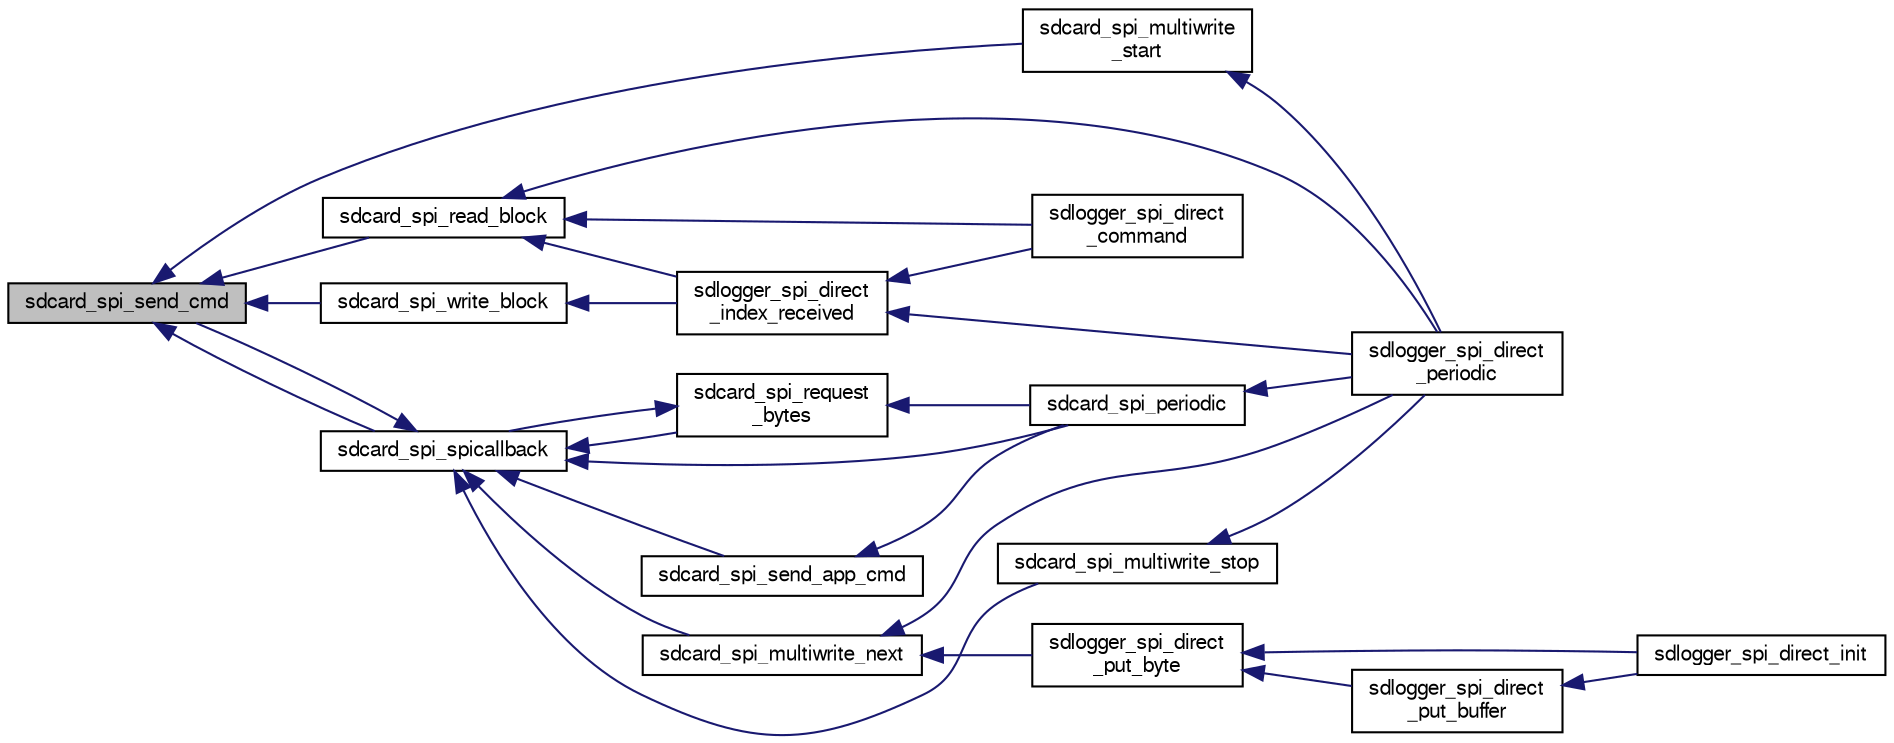 digraph "sdcard_spi_send_cmd"
{
  edge [fontname="FreeSans",fontsize="10",labelfontname="FreeSans",labelfontsize="10"];
  node [fontname="FreeSans",fontsize="10",shape=record];
  rankdir="LR";
  Node1 [label="sdcard_spi_send_cmd",height=0.2,width=0.4,color="black", fillcolor="grey75", style="filled", fontcolor="black"];
  Node1 -> Node2 [dir="back",color="midnightblue",fontsize="10",style="solid",fontname="FreeSans"];
  Node2 [label="sdcard_spi_multiwrite\l_start",height=0.2,width=0.4,color="black", fillcolor="white", style="filled",URL="$sdcard__spi_8h.html#a665b869e2b80339fa01af811af47247e",tooltip="Start writing multiple blocks of 512 bytes to the SDCard. "];
  Node2 -> Node3 [dir="back",color="midnightblue",fontsize="10",style="solid",fontname="FreeSans"];
  Node3 [label="sdlogger_spi_direct\l_periodic",height=0.2,width=0.4,color="black", fillcolor="white", style="filled",URL="$sdlogger__spi__direct_8h.html#ab4a462e9899f9283db5be8ab3a3da922",tooltip="sdlogger_spi_direct_periodic Periodic function called at module frequency "];
  Node1 -> Node4 [dir="back",color="midnightblue",fontsize="10",style="solid",fontname="FreeSans"];
  Node4 [label="sdcard_spi_read_block",height=0.2,width=0.4,color="black", fillcolor="white", style="filled",URL="$sdcard__spi_8h.html#ac0cacb24e7480f3ea6463131436c7d0e",tooltip="Read a single block (512 bytes) from the SDCard at a given address. "];
  Node4 -> Node3 [dir="back",color="midnightblue",fontsize="10",style="solid",fontname="FreeSans"];
  Node4 -> Node5 [dir="back",color="midnightblue",fontsize="10",style="solid",fontname="FreeSans"];
  Node5 [label="sdlogger_spi_direct\l_index_received",height=0.2,width=0.4,color="black", fillcolor="white", style="filled",URL="$sdlogger__spi__direct_8h.html#a229b523a75d655fdb55fac8e715a13c5",tooltip="sdlogger_spi_direct_index_received Callback from SD Card when block at index location is received..."];
  Node5 -> Node6 [dir="back",color="midnightblue",fontsize="10",style="solid",fontname="FreeSans"];
  Node6 [label="sdlogger_spi_direct\l_command",height=0.2,width=0.4,color="black", fillcolor="white", style="filled",URL="$sdlogger__spi__direct_8h.html#a2e3b354ac6d0e173e051be713c63c161"];
  Node5 -> Node3 [dir="back",color="midnightblue",fontsize="10",style="solid",fontname="FreeSans"];
  Node4 -> Node6 [dir="back",color="midnightblue",fontsize="10",style="solid",fontname="FreeSans"];
  Node1 -> Node7 [dir="back",color="midnightblue",fontsize="10",style="solid",fontname="FreeSans"];
  Node7 [label="sdcard_spi_spicallback",height=0.2,width=0.4,color="black", fillcolor="white", style="filled",URL="$sdcard__spi_8c.html#a64d90e0374b4ebb9c1c6b8fa95c9b73f",tooltip="Callback function for SPI transactions. "];
  Node7 -> Node8 [dir="back",color="midnightblue",fontsize="10",style="solid",fontname="FreeSans"];
  Node8 [label="sdcard_spi_periodic",height=0.2,width=0.4,color="black", fillcolor="white", style="filled",URL="$sdcard__spi_8h.html#ac8de8d3bf63d614011c58978acdb2f27",tooltip="Periodic function of the SDCard. "];
  Node8 -> Node3 [dir="back",color="midnightblue",fontsize="10",style="solid",fontname="FreeSans"];
  Node7 -> Node1 [dir="back",color="midnightblue",fontsize="10",style="solid",fontname="FreeSans"];
  Node7 -> Node9 [dir="back",color="midnightblue",fontsize="10",style="solid",fontname="FreeSans"];
  Node9 [label="sdcard_spi_send_app_cmd",height=0.2,width=0.4,color="black", fillcolor="white", style="filled",URL="$sdcard__spi_8c.html#a10438987e3a4d4847b39c37caafc5564",tooltip="Send a app-command to the SDCard. "];
  Node9 -> Node8 [dir="back",color="midnightblue",fontsize="10",style="solid",fontname="FreeSans"];
  Node7 -> Node10 [dir="back",color="midnightblue",fontsize="10",style="solid",fontname="FreeSans"];
  Node10 [label="sdcard_spi_request\l_bytes",height=0.2,width=0.4,color="black", fillcolor="white", style="filled",URL="$sdcard__spi_8c.html#ae08b33e43067b02ae28ed7f7fccf781d",tooltip="Request one or more bytes from the SDCard. "];
  Node10 -> Node8 [dir="back",color="midnightblue",fontsize="10",style="solid",fontname="FreeSans"];
  Node10 -> Node7 [dir="back",color="midnightblue",fontsize="10",style="solid",fontname="FreeSans"];
  Node7 -> Node11 [dir="back",color="midnightblue",fontsize="10",style="solid",fontname="FreeSans"];
  Node11 [label="sdcard_spi_multiwrite_next",height=0.2,width=0.4,color="black", fillcolor="white", style="filled",URL="$sdcard__spi_8h.html#a2993e6870ac7c137e6cbbef1949aaef1",tooltip="Write a(nother) data block (512 bytes) to the SDCard. "];
  Node11 -> Node3 [dir="back",color="midnightblue",fontsize="10",style="solid",fontname="FreeSans"];
  Node11 -> Node12 [dir="back",color="midnightblue",fontsize="10",style="solid",fontname="FreeSans"];
  Node12 [label="sdlogger_spi_direct\l_put_byte",height=0.2,width=0.4,color="black", fillcolor="white", style="filled",URL="$sdlogger__spi__direct_8h.html#a76e9185c1183478c02cf5be47cf0da93"];
  Node12 -> Node13 [dir="back",color="midnightblue",fontsize="10",style="solid",fontname="FreeSans"];
  Node13 [label="sdlogger_spi_direct_init",height=0.2,width=0.4,color="black", fillcolor="white", style="filled",URL="$sdlogger__spi__direct_8h.html#a583b0f3d27ef3f54ca4d1263ebc0a884",tooltip="sdlogger_spi_direct_init Initialize the logger and SD Card. "];
  Node12 -> Node14 [dir="back",color="midnightblue",fontsize="10",style="solid",fontname="FreeSans"];
  Node14 [label="sdlogger_spi_direct\l_put_buffer",height=0.2,width=0.4,color="black", fillcolor="white", style="filled",URL="$sdlogger__spi__direct_8h.html#a2e870bbf55447f42c241d8f66c4a3397"];
  Node14 -> Node13 [dir="back",color="midnightblue",fontsize="10",style="solid",fontname="FreeSans"];
  Node7 -> Node15 [dir="back",color="midnightblue",fontsize="10",style="solid",fontname="FreeSans"];
  Node15 [label="sdcard_spi_multiwrite_stop",height=0.2,width=0.4,color="black", fillcolor="white", style="filled",URL="$sdcard__spi_8h.html#af40ce9cdaf7435d94db52d8ec687c26e",tooltip="Stop with multiwrite procedure. "];
  Node15 -> Node3 [dir="back",color="midnightblue",fontsize="10",style="solid",fontname="FreeSans"];
  Node1 -> Node16 [dir="back",color="midnightblue",fontsize="10",style="solid",fontname="FreeSans"];
  Node16 [label="sdcard_spi_write_block",height=0.2,width=0.4,color="black", fillcolor="white", style="filled",URL="$sdcard__spi_8h.html#a58e3e4049a8c33c2f9ed56e310c9200c",tooltip="Write a single block (512 bytes) to the SDCard at a given address. "];
  Node16 -> Node5 [dir="back",color="midnightblue",fontsize="10",style="solid",fontname="FreeSans"];
}
